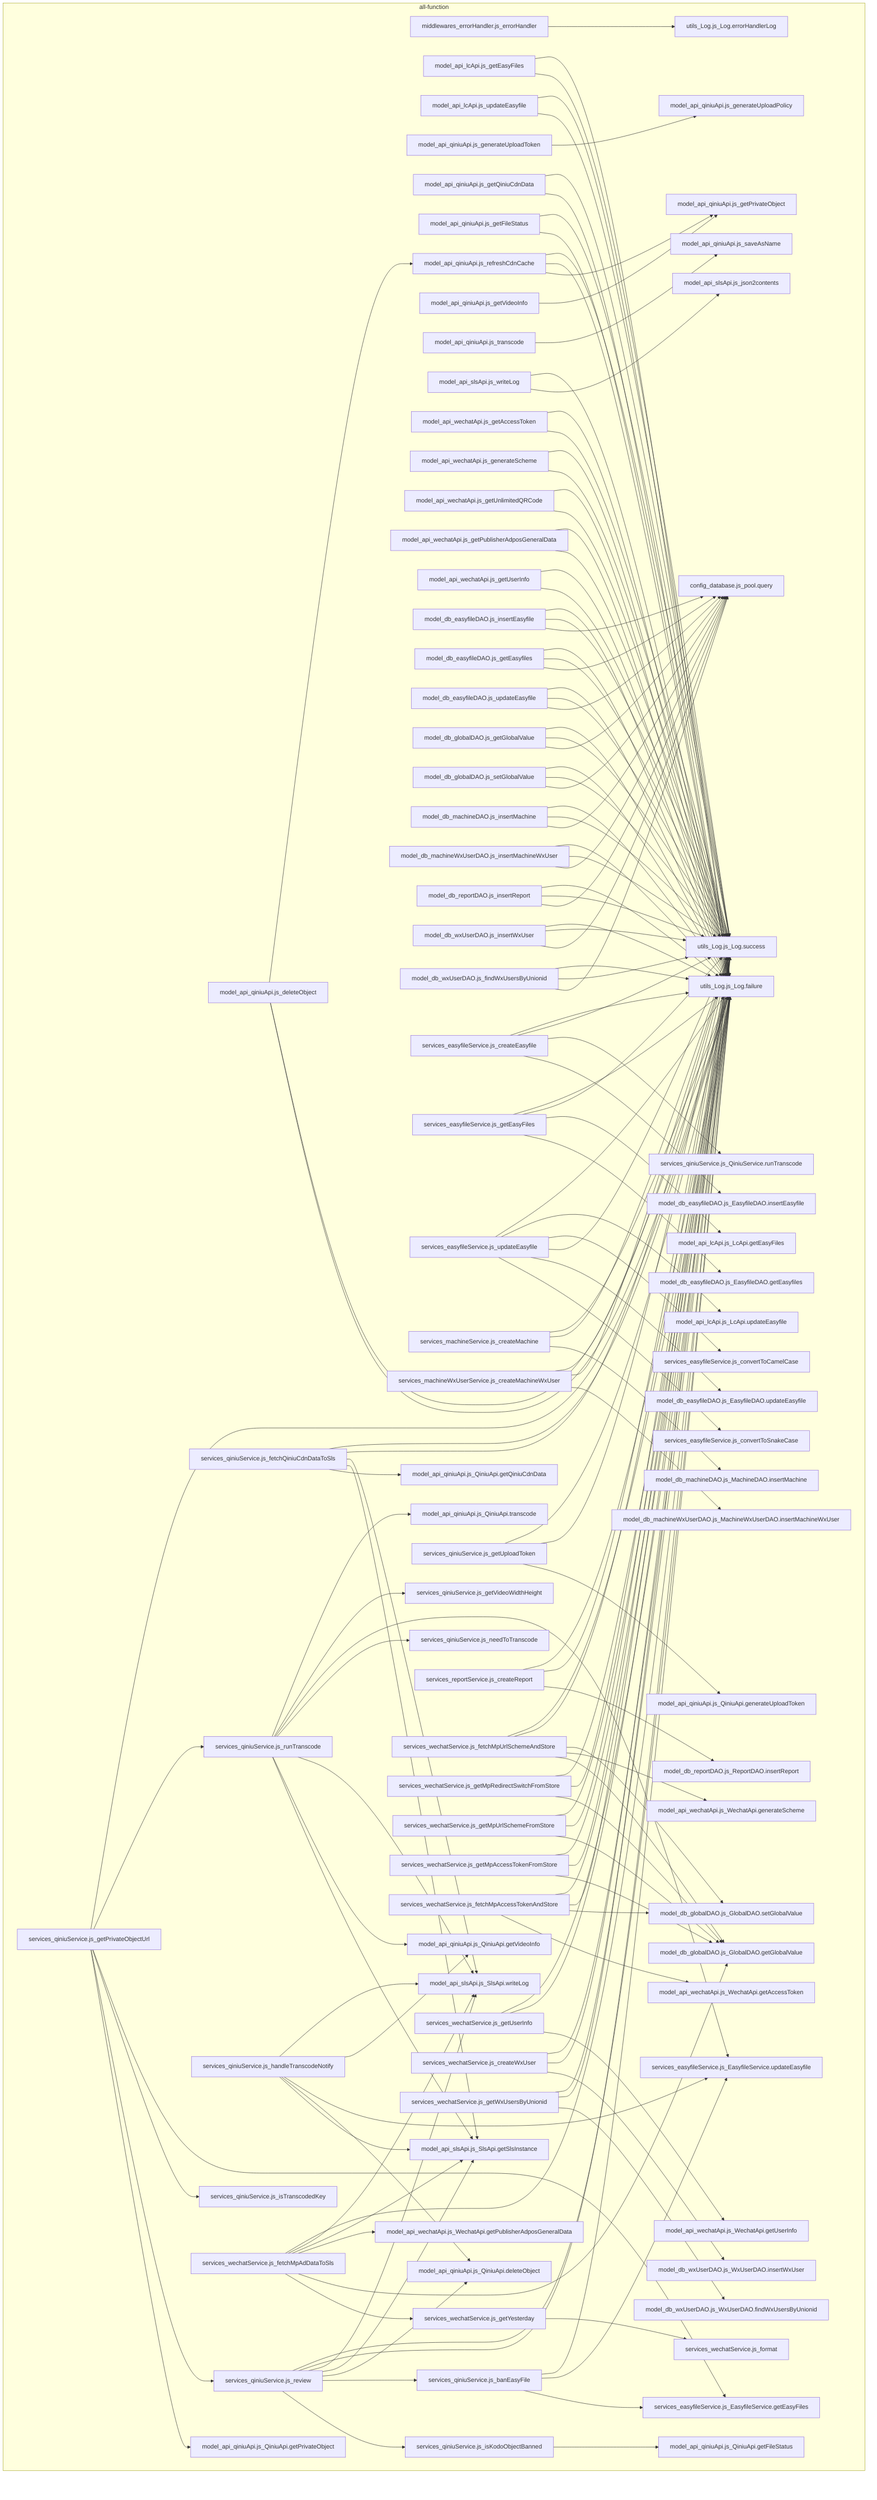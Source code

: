 graph TB
  subgraph all-function
    middlewares_errorHandler.js_errorHandler --> utils_Log.js_Log.errorHandlerLog
    model_api_lcApi.js_getEasyFiles --> utils_Log.js_Log.success
    model_api_lcApi.js_getEasyFiles --> utils_Log.js_Log.failure
    model_api_lcApi.js_updateEasyfile --> utils_Log.js_Log.success
    model_api_lcApi.js_updateEasyfile --> utils_Log.js_Log.failure
    model_api_qiniuApi.js_generateUploadToken --> model_api_qiniuApi.js_generateUploadPolicy
    model_api_qiniuApi.js_getQiniuCdnData --> utils_Log.js_Log.failure
    model_api_qiniuApi.js_getQiniuCdnData --> utils_Log.js_Log.success
    model_api_qiniuApi.js_getFileStatus --> utils_Log.js_Log.failure
    model_api_qiniuApi.js_getFileStatus --> utils_Log.js_Log.success
    model_api_qiniuApi.js_refreshCdnCache --> model_api_qiniuApi.js_getPrivateObject
    model_api_qiniuApi.js_refreshCdnCache --> utils_Log.js_Log.failure
    model_api_qiniuApi.js_refreshCdnCache --> utils_Log.js_Log.success
    model_api_qiniuApi.js_deleteObject --> utils_Log.js_Log.failure
    model_api_qiniuApi.js_deleteObject --> utils_Log.js_Log.success
    model_api_qiniuApi.js_deleteObject --> model_api_qiniuApi.js_refreshCdnCache
    model_api_qiniuApi.js_getVideoInfo --> model_api_qiniuApi.js_getPrivateObject
    model_api_qiniuApi.js_transcode --> model_api_qiniuApi.js_saveAsName
    model_api_slsApi.js_writeLog --> model_api_slsApi.js_json2contents
    model_api_slsApi.js_writeLog --> utils_Log.js_Log.failure
    model_api_wechatApi.js_getAccessToken --> utils_Log.js_Log.success
    model_api_wechatApi.js_getAccessToken --> utils_Log.js_Log.failure
    model_api_wechatApi.js_generateScheme --> utils_Log.js_Log.success
    model_api_wechatApi.js_generateScheme --> utils_Log.js_Log.failure
    model_api_wechatApi.js_getUnlimitedQRCode --> utils_Log.js_Log.success
    model_api_wechatApi.js_getUnlimitedQRCode --> utils_Log.js_Log.failure
    model_api_wechatApi.js_getPublisherAdposGeneralData --> utils_Log.js_Log.success
    model_api_wechatApi.js_getPublisherAdposGeneralData --> utils_Log.js_Log.failure
    model_api_wechatApi.js_getUserInfo --> utils_Log.js_Log.success
    model_api_wechatApi.js_getUserInfo --> utils_Log.js_Log.failure
    model_db_easyfileDAO.js_insertEasyfile --> config_database.js_pool.query
    model_db_easyfileDAO.js_insertEasyfile --> utils_Log.js_Log.success
    model_db_easyfileDAO.js_insertEasyfile --> utils_Log.js_Log.failure
    model_db_easyfileDAO.js_getEasyfiles --> config_database.js_pool.query
    model_db_easyfileDAO.js_getEasyfiles --> utils_Log.js_Log.success
    model_db_easyfileDAO.js_getEasyfiles --> utils_Log.js_Log.failure
    model_db_easyfileDAO.js_updateEasyfile --> config_database.js_pool.query
    model_db_easyfileDAO.js_updateEasyfile --> utils_Log.js_Log.success
    model_db_easyfileDAO.js_updateEasyfile --> utils_Log.js_Log.failure
    model_db_globalDAO.js_getGlobalValue --> config_database.js_pool.query
    model_db_globalDAO.js_getGlobalValue --> utils_Log.js_Log.success
    model_db_globalDAO.js_getGlobalValue --> utils_Log.js_Log.failure
    model_db_globalDAO.js_setGlobalValue --> config_database.js_pool.query
    model_db_globalDAO.js_setGlobalValue --> utils_Log.js_Log.success
    model_db_globalDAO.js_setGlobalValue --> utils_Log.js_Log.failure
    model_db_machineDAO.js_insertMachine --> config_database.js_pool.query
    model_db_machineDAO.js_insertMachine --> utils_Log.js_Log.success
    model_db_machineDAO.js_insertMachine --> utils_Log.js_Log.failure
    model_db_machineWxUserDAO.js_insertMachineWxUser --> config_database.js_pool.query
    model_db_machineWxUserDAO.js_insertMachineWxUser --> utils_Log.js_Log.success
    model_db_machineWxUserDAO.js_insertMachineWxUser --> utils_Log.js_Log.failure
    model_db_reportDAO.js_insertReport --> config_database.js_pool.query
    model_db_reportDAO.js_insertReport --> utils_Log.js_Log.success
    model_db_reportDAO.js_insertReport --> utils_Log.js_Log.failure
    model_db_wxUserDAO.js_insertWxUser --> config_database.js_pool.query
    model_db_wxUserDAO.js_insertWxUser --> utils_Log.js_Log.success
    model_db_wxUserDAO.js_insertWxUser --> utils_Log.js_Log.failure
    model_db_wxUserDAO.js_findWxUsersByUnionid --> config_database.js_pool.query
    model_db_wxUserDAO.js_findWxUsersByUnionid --> utils_Log.js_Log.success
    model_db_wxUserDAO.js_findWxUsersByUnionid --> utils_Log.js_Log.failure
    services_easyfileService.js_createEasyfile --> model_db_easyfileDAO.js_EasyfileDAO.insertEasyfile
    services_easyfileService.js_createEasyfile --> services_qiniuService.js_QiniuService.runTranscode
    services_easyfileService.js_createEasyfile --> utils_Log.js_Log.success
    services_easyfileService.js_createEasyfile --> utils_Log.js_Log.failure
    services_easyfileService.js_getEasyFiles --> model_db_easyfileDAO.js_EasyfileDAO.getEasyfiles
    services_easyfileService.js_getEasyFiles --> model_api_lcApi.js_LcApi.getEasyFiles
    services_easyfileService.js_getEasyFiles --> utils_Log.js_Log.success
    services_easyfileService.js_getEasyFiles --> utils_Log.js_Log.failure
    services_easyfileService.js_updateEasyfile --> services_easyfileService.js_convertToSnakeCase
    services_easyfileService.js_updateEasyfile --> model_db_easyfileDAO.js_EasyfileDAO.updateEasyfile
    services_easyfileService.js_updateEasyfile --> utils_Log.js_Log.success
    services_easyfileService.js_updateEasyfile --> services_easyfileService.js_convertToCamelCase
    services_easyfileService.js_updateEasyfile --> model_api_lcApi.js_LcApi.updateEasyfile
    services_easyfileService.js_updateEasyfile --> utils_Log.js_Log.failure
    services_machineService.js_createMachine --> model_db_machineDAO.js_MachineDAO.insertMachine
    services_machineService.js_createMachine --> utils_Log.js_Log.success
    services_machineService.js_createMachine --> utils_Log.js_Log.failure
    services_machineWxUserService.js_createMachineWxUser --> model_db_machineWxUserDAO.js_MachineWxUserDAO.insertMachineWxUser
    services_machineWxUserService.js_createMachineWxUser --> utils_Log.js_Log.success
    services_machineWxUserService.js_createMachineWxUser --> utils_Log.js_Log.failure
    services_qiniuService.js_runTranscode --> model_api_slsApi.js_SlsApi.getSlsInstance
    services_qiniuService.js_runTranscode --> model_api_qiniuApi.js_QiniuApi.getVideoInfo
    services_qiniuService.js_runTranscode --> model_api_slsApi.js_SlsApi.writeLog
    services_qiniuService.js_runTranscode --> services_qiniuService.js_needToTranscode
    services_qiniuService.js_runTranscode --> services_easyfileService.js_EasyfileService.updateEasyfile
    services_qiniuService.js_runTranscode --> services_qiniuService.js_getVideoWidthHeight
    services_qiniuService.js_runTranscode --> model_api_qiniuApi.js_QiniuApi.transcode
    services_qiniuService.js_fetchQiniuCdnDataToSls --> model_api_qiniuApi.js_QiniuApi.getQiniuCdnData
    services_qiniuService.js_fetchQiniuCdnDataToSls --> model_api_slsApi.js_SlsApi.getSlsInstance
    services_qiniuService.js_fetchQiniuCdnDataToSls --> model_api_slsApi.js_SlsApi.writeLog
    services_qiniuService.js_fetchQiniuCdnDataToSls --> utils_Log.js_Log.success
    services_qiniuService.js_fetchQiniuCdnDataToSls --> utils_Log.js_Log.failure
    services_qiniuService.js_getUploadToken --> model_api_qiniuApi.js_QiniuApi.generateUploadToken
    services_qiniuService.js_getUploadToken --> utils_Log.js_Log.success
    services_qiniuService.js_getUploadToken --> utils_Log.js_Log.failure
    services_qiniuService.js_review --> services_qiniuService.js_isKodoObjectBanned
    services_qiniuService.js_review --> services_qiniuService.js_banEasyFile
    services_qiniuService.js_review --> model_api_qiniuApi.js_QiniuApi.deleteObject
    services_qiniuService.js_review --> model_api_slsApi.js_SlsApi.getSlsInstance
    services_qiniuService.js_review --> model_api_slsApi.js_SlsApi.writeLog
    services_qiniuService.js_review --> utils_Log.js_Log.success
    services_qiniuService.js_review --> utils_Log.js_Log.failure
    services_qiniuService.js_isKodoObjectBanned --> model_api_qiniuApi.js_QiniuApi.getFileStatus
    services_qiniuService.js_banEasyFile --> services_easyfileService.js_EasyfileService.getEasyFiles
    services_qiniuService.js_banEasyFile --> services_easyfileService.js_EasyfileService.updateEasyfile
    services_qiniuService.js_banEasyFile --> utils_Log.js_Log.failure
    services_qiniuService.js_handleTranscodeNotify --> model_api_slsApi.js_SlsApi.getSlsInstance
    services_qiniuService.js_handleTranscodeNotify --> model_api_qiniuApi.js_QiniuApi.deleteObject
    services_qiniuService.js_handleTranscodeNotify --> services_easyfileService.js_EasyfileService.updateEasyfile
    services_qiniuService.js_handleTranscodeNotify --> model_api_qiniuApi.js_QiniuApi.getVideoInfo
    services_qiniuService.js_handleTranscodeNotify --> model_api_slsApi.js_SlsApi.writeLog
    services_qiniuService.js_getPrivateObjectUrl --> model_api_qiniuApi.js_QiniuApi.getPrivateObject
    services_qiniuService.js_getPrivateObjectUrl --> services_qiniuService.js_review
    services_qiniuService.js_getPrivateObjectUrl --> services_qiniuService.js_isTranscodedKey
    services_qiniuService.js_getPrivateObjectUrl --> services_easyfileService.js_EasyfileService.getEasyFiles
    services_qiniuService.js_getPrivateObjectUrl --> services_qiniuService.js_runTranscode
    services_qiniuService.js_getPrivateObjectUrl --> utils_Log.js_Log.failure
    services_reportService.js_createReport --> model_db_reportDAO.js_ReportDAO.insertReport
    services_reportService.js_createReport --> utils_Log.js_Log.success
    services_reportService.js_createReport --> utils_Log.js_Log.failure
    services_wechatService.js_fetchMpUrlSchemeAndStore --> model_db_globalDAO.js_GlobalDAO.getGlobalValue
    services_wechatService.js_fetchMpUrlSchemeAndStore --> model_api_wechatApi.js_WechatApi.generateScheme
    services_wechatService.js_fetchMpUrlSchemeAndStore --> model_db_globalDAO.js_GlobalDAO.setGlobalValue
    services_wechatService.js_fetchMpUrlSchemeAndStore --> utils_Log.js_Log.success
    services_wechatService.js_fetchMpUrlSchemeAndStore --> utils_Log.js_Log.failure
    services_wechatService.js_getMpRedirectSwitchFromStore --> model_db_globalDAO.js_GlobalDAO.getGlobalValue
    services_wechatService.js_getMpRedirectSwitchFromStore --> utils_Log.js_Log.success
    services_wechatService.js_getMpRedirectSwitchFromStore --> utils_Log.js_Log.failure
    services_wechatService.js_getMpUrlSchemeFromStore --> model_db_globalDAO.js_GlobalDAO.getGlobalValue
    services_wechatService.js_getMpUrlSchemeFromStore --> utils_Log.js_Log.success
    services_wechatService.js_getMpUrlSchemeFromStore --> utils_Log.js_Log.failure
    services_wechatService.js_getMpAccessTokenFromStore --> model_db_globalDAO.js_GlobalDAO.getGlobalValue
    services_wechatService.js_getMpAccessTokenFromStore --> utils_Log.js_Log.success
    services_wechatService.js_getMpAccessTokenFromStore --> utils_Log.js_Log.failure
    services_wechatService.js_fetchMpAccessTokenAndStore --> model_api_wechatApi.js_WechatApi.getAccessToken
    services_wechatService.js_fetchMpAccessTokenAndStore --> model_db_globalDAO.js_GlobalDAO.setGlobalValue
    services_wechatService.js_fetchMpAccessTokenAndStore --> utils_Log.js_Log.success
    services_wechatService.js_fetchMpAccessTokenAndStore --> utils_Log.js_Log.failure
    services_wechatService.js_getYesterday --> services_wechatService.js_format
    services_wechatService.js_fetchMpAdDataToSls --> services_wechatService.js_getYesterday
    services_wechatService.js_fetchMpAdDataToSls --> model_db_globalDAO.js_GlobalDAO.getGlobalValue
    services_wechatService.js_fetchMpAdDataToSls --> model_api_wechatApi.js_WechatApi.getPublisherAdposGeneralData
    services_wechatService.js_fetchMpAdDataToSls --> model_api_slsApi.js_SlsApi.getSlsInstance
    services_wechatService.js_fetchMpAdDataToSls --> model_api_slsApi.js_SlsApi.writeLog
    services_wechatService.js_fetchMpAdDataToSls --> utils_Log.js_Log.failure
    services_wechatService.js_getUserInfo --> model_api_wechatApi.js_WechatApi.getUserInfo
    services_wechatService.js_getUserInfo --> utils_Log.js_Log.success
    services_wechatService.js_getUserInfo --> utils_Log.js_Log.failure
    services_wechatService.js_createWxUser --> model_db_wxUserDAO.js_WxUserDAO.insertWxUser
    services_wechatService.js_createWxUser --> utils_Log.js_Log.success
    services_wechatService.js_createWxUser --> utils_Log.js_Log.failure
    services_wechatService.js_getWxUsersByUnionid --> model_db_wxUserDAO.js_WxUserDAO.findWxUsersByUnionid
    services_wechatService.js_getWxUsersByUnionid --> utils_Log.js_Log.success
    services_wechatService.js_getWxUsersByUnionid --> utils_Log.js_Log.failure
  end